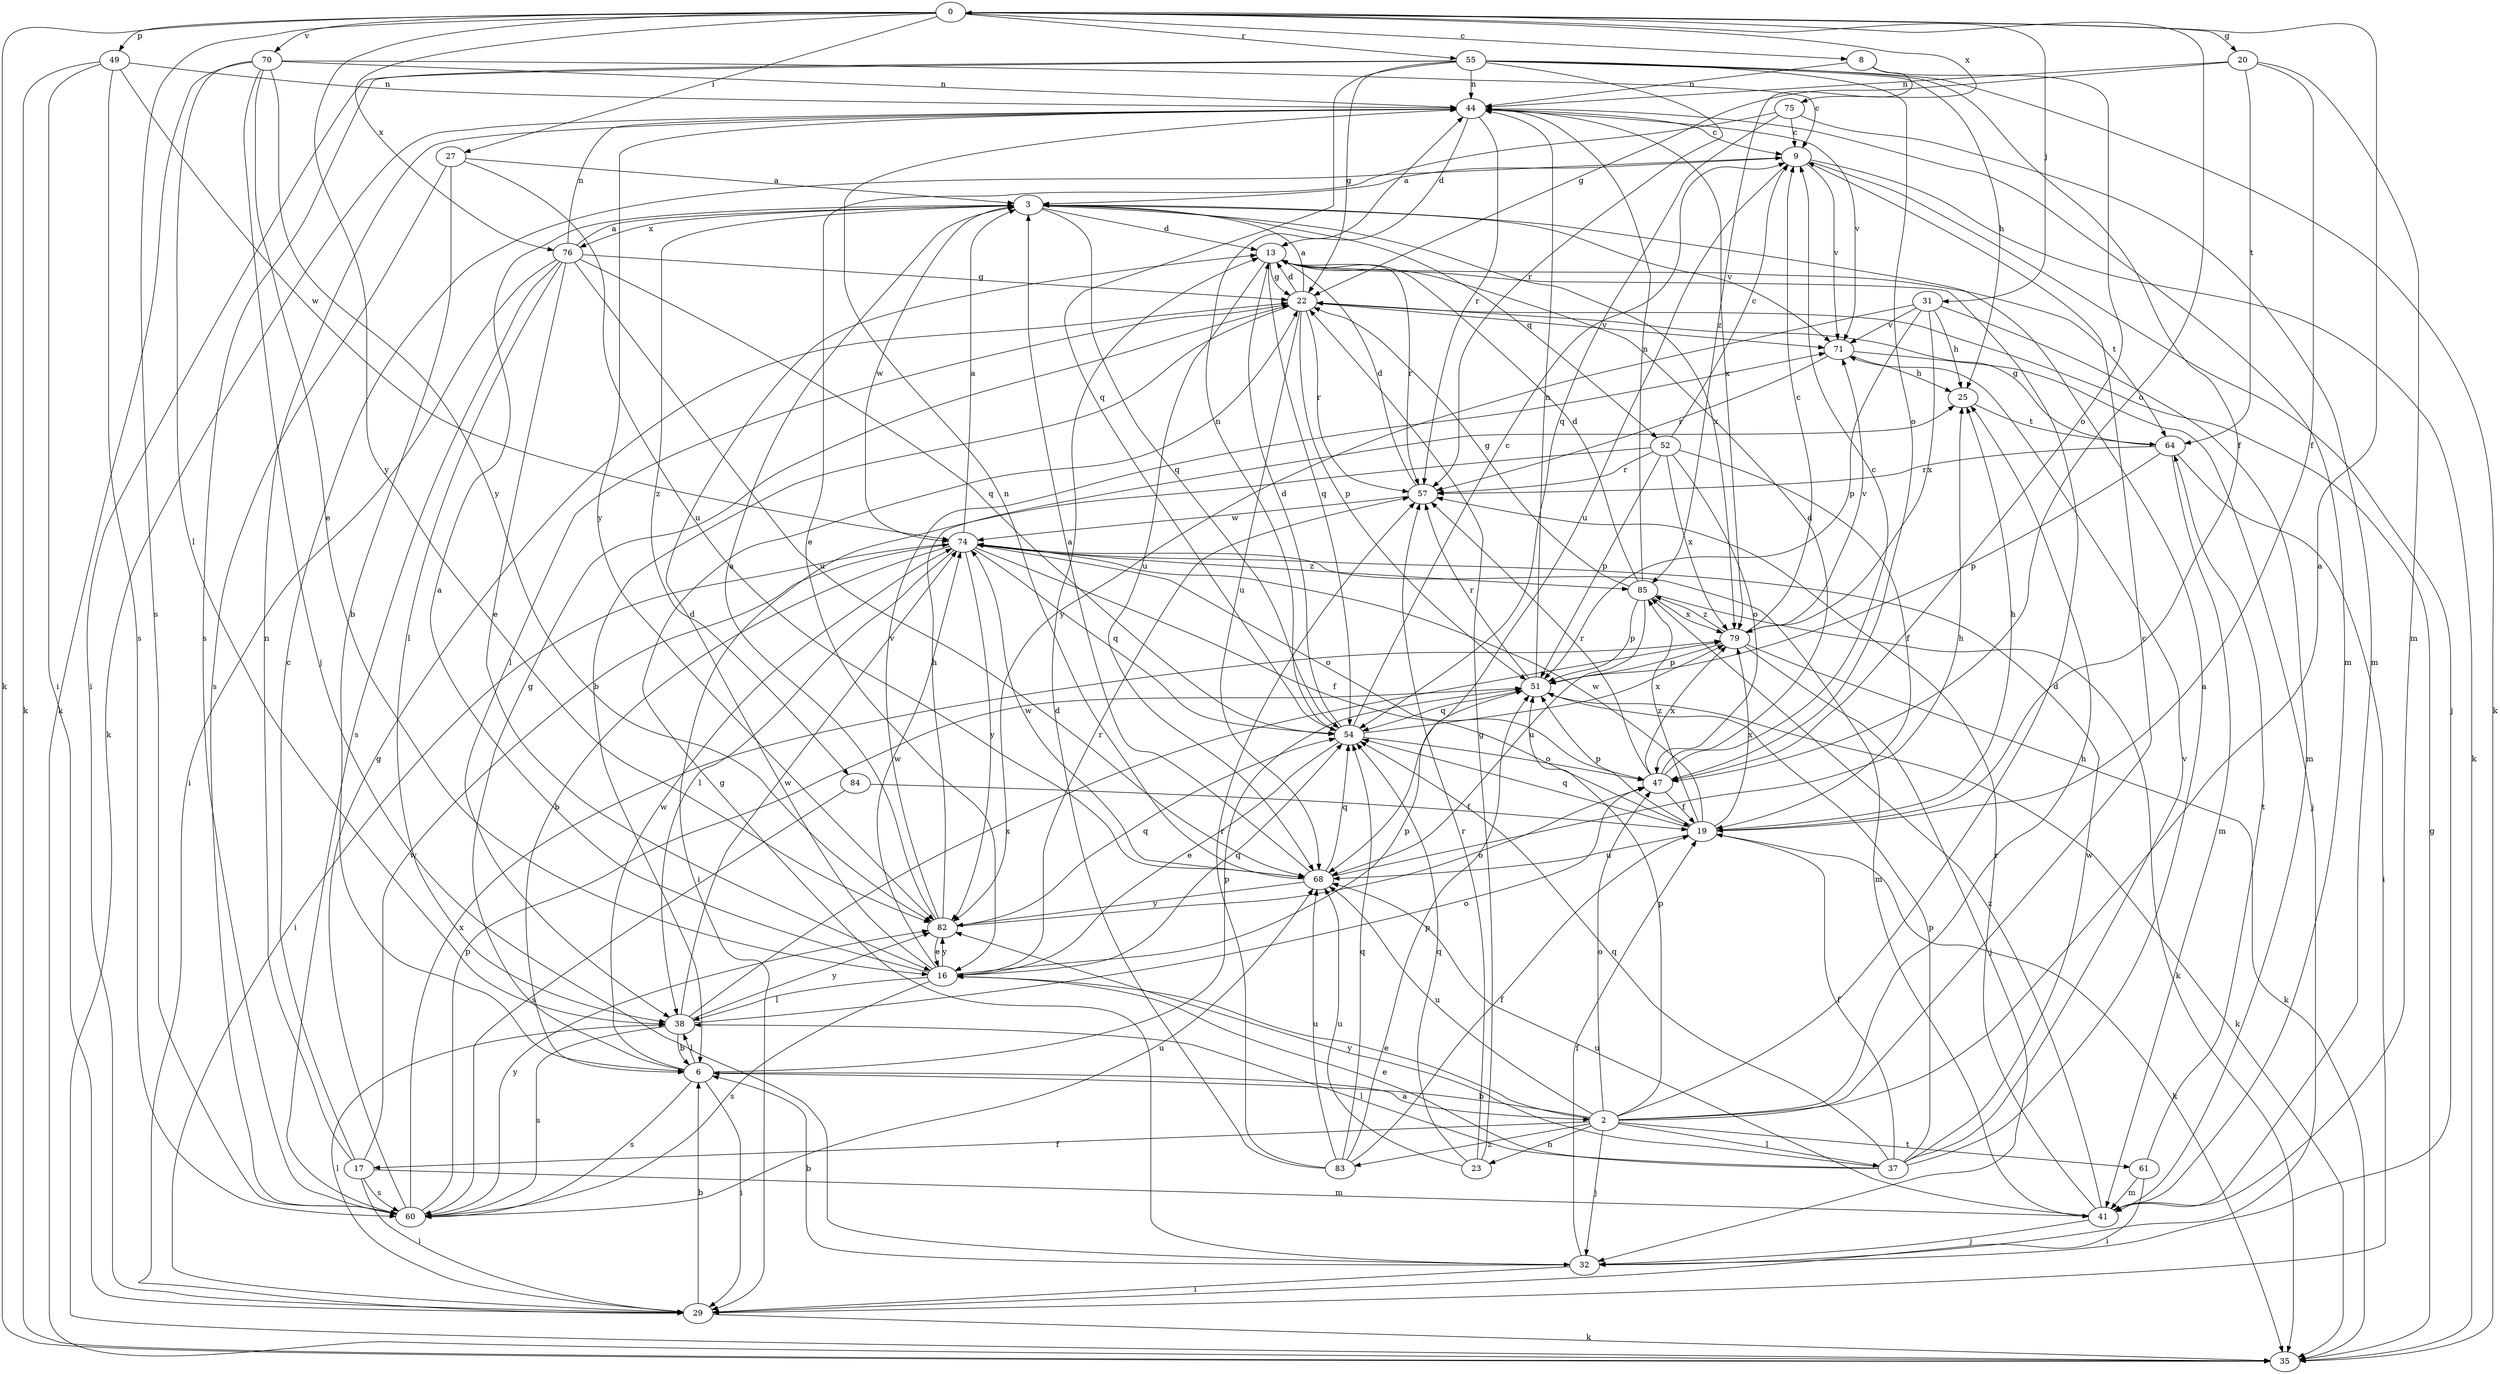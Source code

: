 strict digraph  {
0;
2;
3;
6;
8;
9;
13;
16;
17;
19;
20;
22;
23;
25;
27;
29;
31;
32;
35;
37;
38;
41;
44;
47;
49;
51;
52;
54;
55;
57;
60;
61;
64;
68;
70;
71;
74;
75;
76;
79;
82;
83;
84;
85;
0 -> 8  [label=c];
0 -> 20  [label=g];
0 -> 27  [label=i];
0 -> 31  [label=j];
0 -> 35  [label=k];
0 -> 47  [label=o];
0 -> 49  [label=p];
0 -> 55  [label=r];
0 -> 60  [label=s];
0 -> 70  [label=v];
0 -> 75  [label=x];
0 -> 76  [label=x];
0 -> 82  [label=y];
2 -> 0  [label=a];
2 -> 6  [label=b];
2 -> 9  [label=c];
2 -> 13  [label=d];
2 -> 16  [label=e];
2 -> 17  [label=f];
2 -> 23  [label=h];
2 -> 25  [label=h];
2 -> 32  [label=j];
2 -> 37  [label=l];
2 -> 47  [label=o];
2 -> 51  [label=p];
2 -> 61  [label=t];
2 -> 68  [label=u];
2 -> 83  [label=z];
3 -> 13  [label=d];
3 -> 52  [label=q];
3 -> 54  [label=q];
3 -> 71  [label=v];
3 -> 74  [label=w];
3 -> 76  [label=x];
3 -> 79  [label=x];
3 -> 84  [label=z];
6 -> 2  [label=a];
6 -> 22  [label=g];
6 -> 29  [label=i];
6 -> 38  [label=l];
6 -> 51  [label=p];
6 -> 60  [label=s];
6 -> 74  [label=w];
8 -> 44  [label=n];
8 -> 47  [label=o];
8 -> 85  [label=z];
9 -> 3  [label=a];
9 -> 32  [label=j];
9 -> 35  [label=k];
9 -> 68  [label=u];
9 -> 71  [label=v];
13 -> 22  [label=g];
13 -> 54  [label=q];
13 -> 57  [label=r];
13 -> 64  [label=t];
13 -> 68  [label=u];
16 -> 3  [label=a];
16 -> 13  [label=d];
16 -> 38  [label=l];
16 -> 51  [label=p];
16 -> 54  [label=q];
16 -> 57  [label=r];
16 -> 60  [label=s];
16 -> 74  [label=w];
16 -> 82  [label=y];
17 -> 9  [label=c];
17 -> 29  [label=i];
17 -> 41  [label=m];
17 -> 44  [label=n];
17 -> 60  [label=s];
17 -> 74  [label=w];
19 -> 25  [label=h];
19 -> 35  [label=k];
19 -> 51  [label=p];
19 -> 54  [label=q];
19 -> 68  [label=u];
19 -> 74  [label=w];
19 -> 79  [label=x];
19 -> 85  [label=z];
20 -> 19  [label=f];
20 -> 22  [label=g];
20 -> 41  [label=m];
20 -> 44  [label=n];
20 -> 64  [label=t];
22 -> 3  [label=a];
22 -> 6  [label=b];
22 -> 13  [label=d];
22 -> 38  [label=l];
22 -> 51  [label=p];
22 -> 57  [label=r];
22 -> 68  [label=u];
22 -> 71  [label=v];
23 -> 22  [label=g];
23 -> 54  [label=q];
23 -> 57  [label=r];
23 -> 68  [label=u];
25 -> 64  [label=t];
27 -> 3  [label=a];
27 -> 6  [label=b];
27 -> 60  [label=s];
27 -> 68  [label=u];
29 -> 6  [label=b];
29 -> 35  [label=k];
29 -> 38  [label=l];
31 -> 25  [label=h];
31 -> 41  [label=m];
31 -> 51  [label=p];
31 -> 71  [label=v];
31 -> 79  [label=x];
31 -> 82  [label=y];
32 -> 6  [label=b];
32 -> 19  [label=f];
32 -> 22  [label=g];
32 -> 29  [label=i];
35 -> 22  [label=g];
37 -> 3  [label=a];
37 -> 16  [label=e];
37 -> 19  [label=f];
37 -> 38  [label=l];
37 -> 51  [label=p];
37 -> 54  [label=q];
37 -> 71  [label=v];
37 -> 74  [label=w];
37 -> 82  [label=y];
38 -> 6  [label=b];
38 -> 47  [label=o];
38 -> 60  [label=s];
38 -> 74  [label=w];
38 -> 79  [label=x];
38 -> 82  [label=y];
41 -> 32  [label=j];
41 -> 57  [label=r];
41 -> 68  [label=u];
41 -> 85  [label=z];
44 -> 9  [label=c];
44 -> 13  [label=d];
44 -> 35  [label=k];
44 -> 41  [label=m];
44 -> 57  [label=r];
44 -> 71  [label=v];
44 -> 79  [label=x];
44 -> 82  [label=y];
47 -> 9  [label=c];
47 -> 13  [label=d];
47 -> 19  [label=f];
47 -> 57  [label=r];
47 -> 79  [label=x];
49 -> 29  [label=i];
49 -> 35  [label=k];
49 -> 44  [label=n];
49 -> 60  [label=s];
49 -> 74  [label=w];
51 -> 35  [label=k];
51 -> 44  [label=n];
51 -> 54  [label=q];
51 -> 57  [label=r];
52 -> 9  [label=c];
52 -> 19  [label=f];
52 -> 29  [label=i];
52 -> 47  [label=o];
52 -> 51  [label=p];
52 -> 57  [label=r];
52 -> 79  [label=x];
54 -> 9  [label=c];
54 -> 13  [label=d];
54 -> 16  [label=e];
54 -> 44  [label=n];
54 -> 47  [label=o];
54 -> 79  [label=x];
55 -> 19  [label=f];
55 -> 22  [label=g];
55 -> 25  [label=h];
55 -> 29  [label=i];
55 -> 35  [label=k];
55 -> 44  [label=n];
55 -> 47  [label=o];
55 -> 54  [label=q];
55 -> 57  [label=r];
55 -> 60  [label=s];
57 -> 13  [label=d];
57 -> 74  [label=w];
60 -> 22  [label=g];
60 -> 51  [label=p];
60 -> 68  [label=u];
60 -> 79  [label=x];
60 -> 82  [label=y];
61 -> 29  [label=i];
61 -> 41  [label=m];
61 -> 64  [label=t];
64 -> 22  [label=g];
64 -> 29  [label=i];
64 -> 41  [label=m];
64 -> 51  [label=p];
64 -> 57  [label=r];
68 -> 3  [label=a];
68 -> 25  [label=h];
68 -> 44  [label=n];
68 -> 54  [label=q];
68 -> 74  [label=w];
68 -> 82  [label=y];
70 -> 9  [label=c];
70 -> 16  [label=e];
70 -> 32  [label=j];
70 -> 35  [label=k];
70 -> 38  [label=l];
70 -> 44  [label=n];
70 -> 82  [label=y];
71 -> 25  [label=h];
71 -> 32  [label=j];
71 -> 57  [label=r];
74 -> 3  [label=a];
74 -> 6  [label=b];
74 -> 19  [label=f];
74 -> 29  [label=i];
74 -> 38  [label=l];
74 -> 41  [label=m];
74 -> 47  [label=o];
74 -> 54  [label=q];
74 -> 82  [label=y];
74 -> 85  [label=z];
75 -> 9  [label=c];
75 -> 16  [label=e];
75 -> 41  [label=m];
75 -> 54  [label=q];
76 -> 3  [label=a];
76 -> 16  [label=e];
76 -> 22  [label=g];
76 -> 29  [label=i];
76 -> 38  [label=l];
76 -> 44  [label=n];
76 -> 54  [label=q];
76 -> 60  [label=s];
76 -> 68  [label=u];
79 -> 9  [label=c];
79 -> 32  [label=j];
79 -> 35  [label=k];
79 -> 51  [label=p];
79 -> 71  [label=v];
79 -> 85  [label=z];
82 -> 3  [label=a];
82 -> 16  [label=e];
82 -> 25  [label=h];
82 -> 47  [label=o];
82 -> 54  [label=q];
82 -> 71  [label=v];
83 -> 13  [label=d];
83 -> 19  [label=f];
83 -> 51  [label=p];
83 -> 54  [label=q];
83 -> 57  [label=r];
83 -> 68  [label=u];
84 -> 19  [label=f];
84 -> 60  [label=s];
85 -> 13  [label=d];
85 -> 22  [label=g];
85 -> 35  [label=k];
85 -> 44  [label=n];
85 -> 51  [label=p];
85 -> 68  [label=u];
85 -> 79  [label=x];
}
